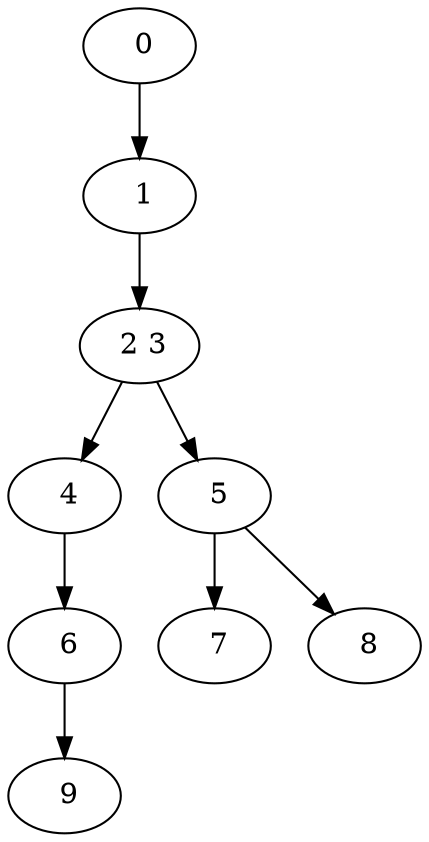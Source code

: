 digraph mytree {
" 0" -> " 1";
" 1" -> " 2 3";
" 2 3" -> " 4";
" 2 3" -> " 5";
" 4" -> " 6";
" 5" -> " 7";
" 5" -> " 8";
" 6" -> " 9";
" 7";
" 8";
" 9";
}
